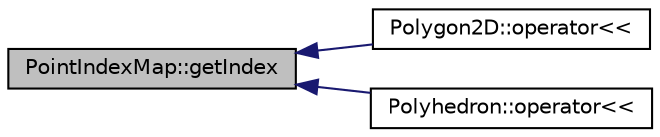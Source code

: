 digraph "PointIndexMap::getIndex"
{
  edge [fontname="Helvetica",fontsize="10",labelfontname="Helvetica",labelfontsize="10"];
  node [fontname="Helvetica",fontsize="10",shape=record];
  rankdir="LR";
  Node17 [label="PointIndexMap::getIndex",height=0.2,width=0.4,color="black", fillcolor="grey75", style="filled", fontcolor="black"];
  Node17 -> Node18 [dir="back",color="midnightblue",fontsize="10",style="solid",fontname="Helvetica"];
  Node18 [label="Polygon2D::operator\<\<",height=0.2,width=0.4,color="black", fillcolor="white", style="filled",URL="$classPolygon2D.html#aed8348946cbde228c9320404d9d0fef5",tooltip="Adds a point with insertor syntax. "];
  Node17 -> Node19 [dir="back",color="midnightblue",fontsize="10",style="solid",fontname="Helvetica"];
  Node19 [label="Polyhedron::operator\<\<",height=0.2,width=0.4,color="black", fillcolor="white", style="filled",URL="$classPolyhedron.html#a5b0aca00bf1c19f45f19d76aef4c9d66",tooltip="Adds a point with insertor syntax. "];
}
